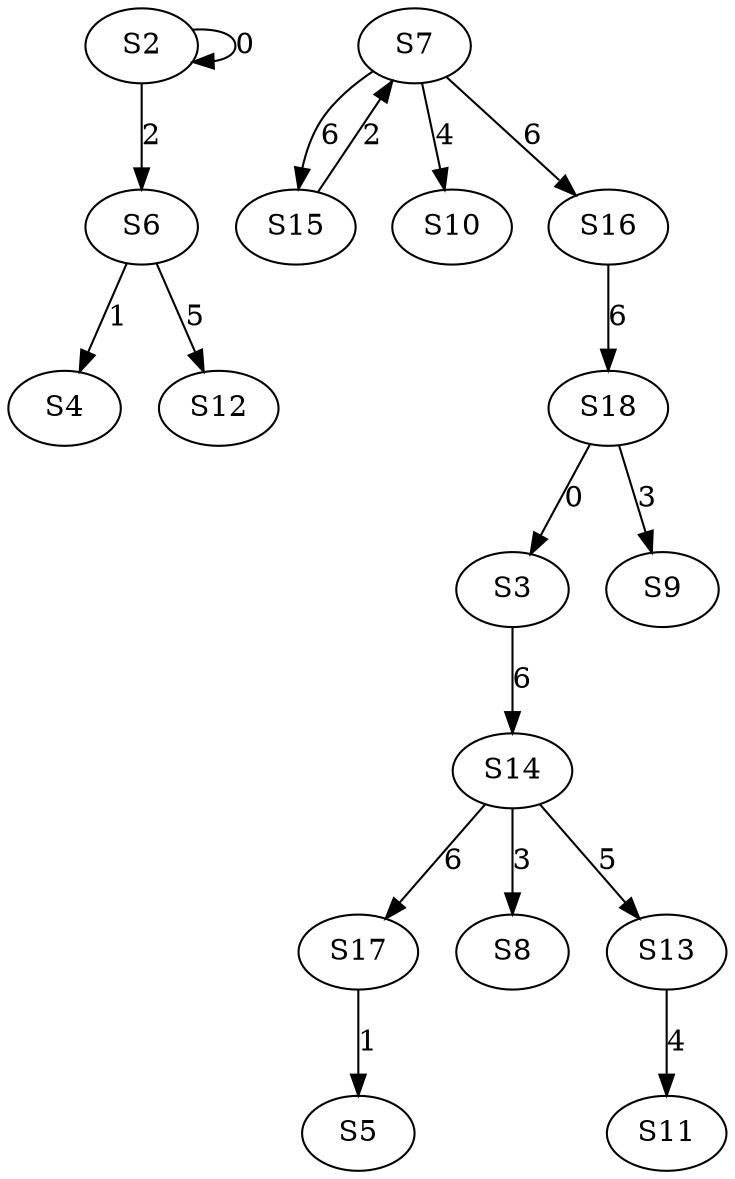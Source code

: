 strict digraph {
	S2 -> S2 [ label = 0 ];
	S18 -> S3 [ label = 0 ];
	S6 -> S4 [ label = 1 ];
	S17 -> S5 [ label = 1 ];
	S2 -> S6 [ label = 2 ];
	S15 -> S7 [ label = 2 ];
	S14 -> S8 [ label = 3 ];
	S18 -> S9 [ label = 3 ];
	S7 -> S10 [ label = 4 ];
	S13 -> S11 [ label = 4 ];
	S6 -> S12 [ label = 5 ];
	S14 -> S13 [ label = 5 ];
	S3 -> S14 [ label = 6 ];
	S7 -> S15 [ label = 6 ];
	S7 -> S16 [ label = 6 ];
	S14 -> S17 [ label = 6 ];
	S16 -> S18 [ label = 6 ];
}